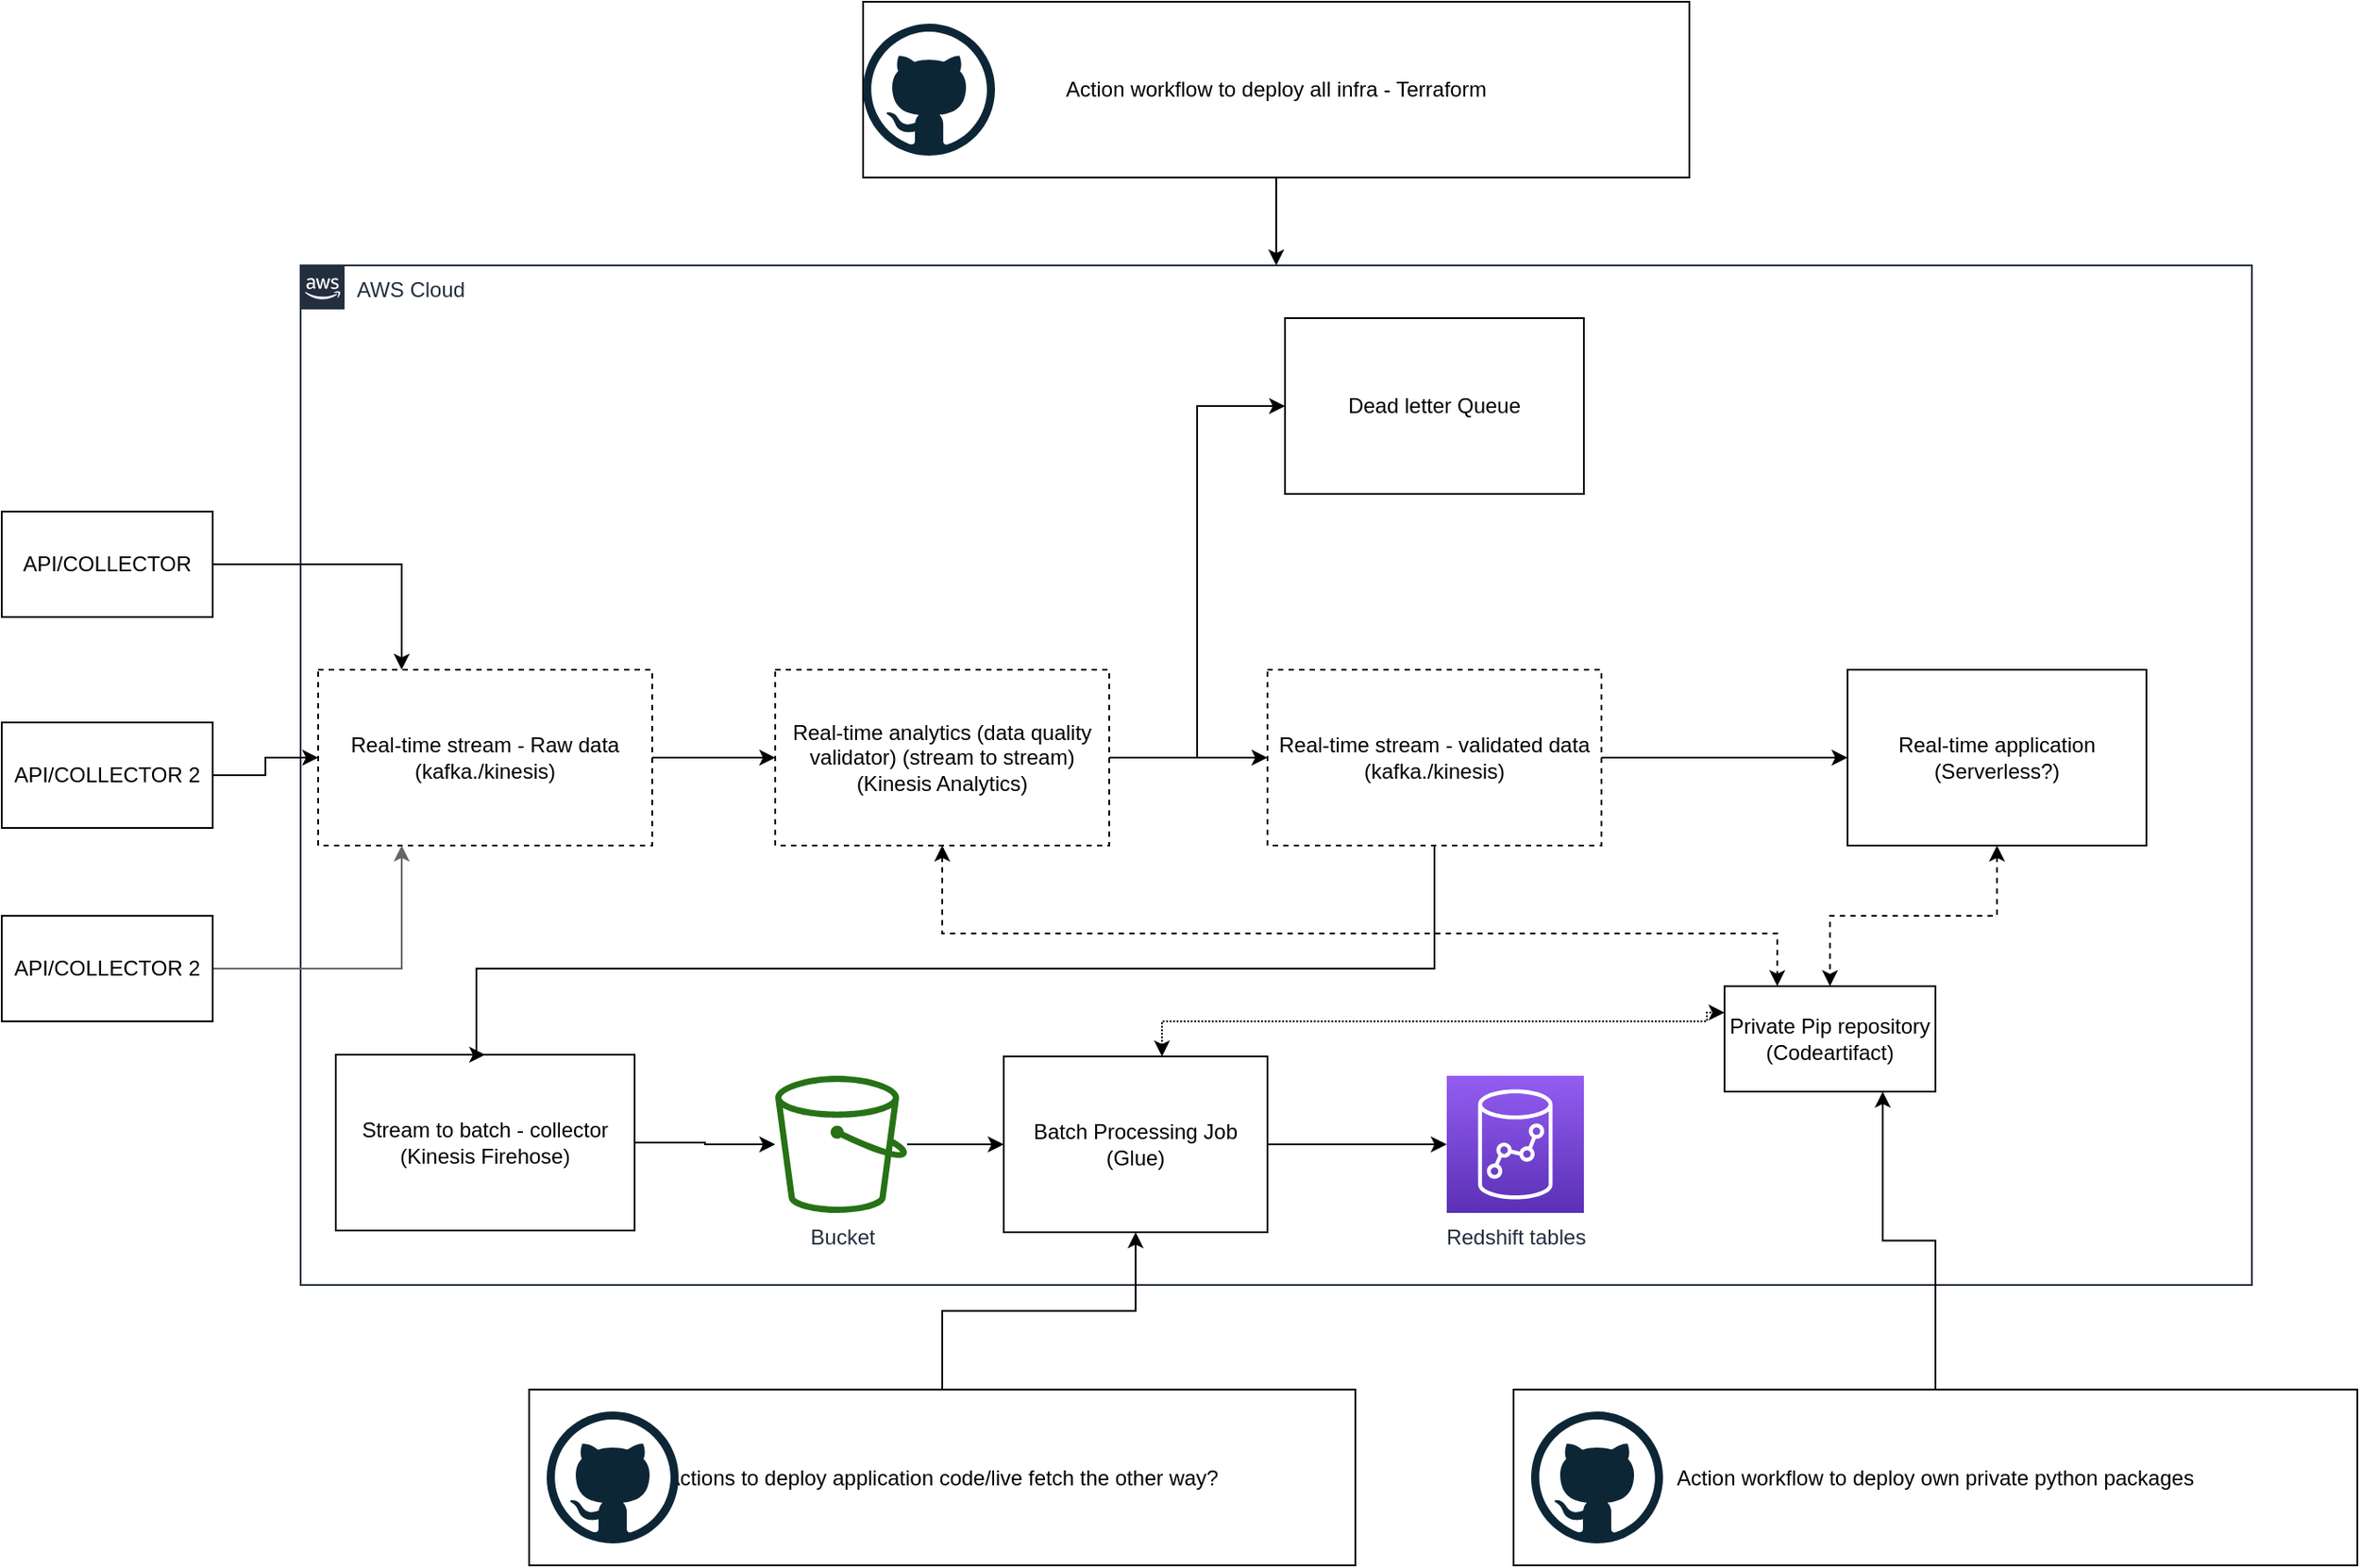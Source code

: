 <mxfile version="20.2.3" type="device"><diagram id="Ht1M8jgEwFfnCIfOTk4-" name="Page-1"><mxGraphModel dx="1574" dy="2051" grid="1" gridSize="10" guides="1" tooltips="1" connect="1" arrows="1" fold="1" page="1" pageScale="1" pageWidth="1169" pageHeight="827" math="0" shadow="0"><root><mxCell id="0"/><mxCell id="1" parent="0"/><mxCell id="UEzPUAAOIrF-is8g5C7q-74" value="AWS Cloud" style="points=[[0,0],[0.25,0],[0.5,0],[0.75,0],[1,0],[1,0.25],[1,0.5],[1,0.75],[1,1],[0.75,1],[0.5,1],[0.25,1],[0,1],[0,0.75],[0,0.5],[0,0.25]];outlineConnect=0;gradientColor=none;html=1;whiteSpace=wrap;fontSize=12;fontStyle=0;shape=mxgraph.aws4.group;grIcon=mxgraph.aws4.group_aws_cloud_alt;strokeColor=#232F3E;fillColor=none;verticalAlign=top;align=left;spacingLeft=30;fontColor=#232F3E;dashed=0;labelBackgroundColor=#ffffff;container=1;pointerEvents=0;collapsible=0;recursiveResize=0;" parent="1" vertex="1"><mxGeometry x="230" y="70" width="1110" height="580" as="geometry"/></mxCell><mxCell id="jSeHt7BtHy7dKKaQEXv3-10" style="edgeStyle=orthogonalEdgeStyle;rounded=0;orthogonalLoop=1;jettySize=auto;html=1;" edge="1" parent="UEzPUAAOIrF-is8g5C7q-74" source="UEzPUAAOIrF-is8g5C7q-107" target="jSeHt7BtHy7dKKaQEXv3-9"><mxGeometry relative="1" as="geometry"/></mxCell><mxCell id="UEzPUAAOIrF-is8g5C7q-107" value="Real-time stream - Raw data&lt;br&gt;(kafka./kinesis)" style="rounded=0;whiteSpace=wrap;html=1;labelBackgroundColor=none;fillColor=none;dashed=1;container=1;pointerEvents=0;collapsible=0;recursiveResize=0;" parent="UEzPUAAOIrF-is8g5C7q-74" vertex="1"><mxGeometry x="10" y="230" width="190" height="100" as="geometry"/></mxCell><mxCell id="jSeHt7BtHy7dKKaQEXv3-3" style="edgeStyle=orthogonalEdgeStyle;rounded=0;orthogonalLoop=1;jettySize=auto;html=1;" edge="1" parent="UEzPUAAOIrF-is8g5C7q-74" source="jSeHt7BtHy7dKKaQEXv3-2" target="UEzPUAAOIrF-is8g5C7q-98"><mxGeometry relative="1" as="geometry"/></mxCell><mxCell id="jSeHt7BtHy7dKKaQEXv3-2" value="Stream to batch - collector (Kinesis Firehose)" style="rounded=0;whiteSpace=wrap;html=1;labelBackgroundColor=none;fillColor=none;container=1;pointerEvents=0;collapsible=0;recursiveResize=0;" vertex="1" parent="UEzPUAAOIrF-is8g5C7q-74"><mxGeometry x="20" y="449" width="170" height="100" as="geometry"/></mxCell><mxCell id="jSeHt7BtHy7dKKaQEXv3-5" style="edgeStyle=orthogonalEdgeStyle;rounded=0;orthogonalLoop=1;jettySize=auto;html=1;entryX=0;entryY=0.5;entryDx=0;entryDy=0;" edge="1" parent="UEzPUAAOIrF-is8g5C7q-74" source="UEzPUAAOIrF-is8g5C7q-98" target="jSeHt7BtHy7dKKaQEXv3-4"><mxGeometry relative="1" as="geometry"/></mxCell><mxCell id="UEzPUAAOIrF-is8g5C7q-98" value="Bucket" style="outlineConnect=0;fontColor=#232F3E;gradientColor=none;fillColor=#277116;strokeColor=none;dashed=0;verticalLabelPosition=bottom;verticalAlign=top;align=center;html=1;fontSize=12;fontStyle=0;aspect=fixed;pointerEvents=1;shape=mxgraph.aws4.bucket;labelBackgroundColor=#ffffff;" parent="UEzPUAAOIrF-is8g5C7q-74" vertex="1"><mxGeometry x="270" y="461" width="75" height="78" as="geometry"/></mxCell><mxCell id="jSeHt7BtHy7dKKaQEXv3-31" style="edgeStyle=orthogonalEdgeStyle;rounded=0;orthogonalLoop=1;jettySize=auto;html=1;entryX=0;entryY=0.5;entryDx=0;entryDy=0;entryPerimeter=0;" edge="1" parent="UEzPUAAOIrF-is8g5C7q-74" source="jSeHt7BtHy7dKKaQEXv3-4" target="jSeHt7BtHy7dKKaQEXv3-8"><mxGeometry relative="1" as="geometry"/></mxCell><mxCell id="jSeHt7BtHy7dKKaQEXv3-33" style="edgeStyle=orthogonalEdgeStyle;rounded=0;orthogonalLoop=1;jettySize=auto;html=1;entryX=0;entryY=0.25;entryDx=0;entryDy=0;dashed=1;dashPattern=1 1;startArrow=classic;startFill=1;" edge="1" parent="UEzPUAAOIrF-is8g5C7q-74" source="jSeHt7BtHy7dKKaQEXv3-4" target="jSeHt7BtHy7dKKaQEXv3-30"><mxGeometry relative="1" as="geometry"><Array as="points"><mxPoint x="490" y="430"/><mxPoint x="800" y="430"/><mxPoint x="800" y="425"/></Array></mxGeometry></mxCell><mxCell id="jSeHt7BtHy7dKKaQEXv3-4" value="Batch Processing Job&lt;br&gt;(Glue)" style="rounded=0;whiteSpace=wrap;html=1;labelBackgroundColor=none;fillColor=none;container=1;pointerEvents=0;collapsible=0;recursiveResize=0;" vertex="1" parent="UEzPUAAOIrF-is8g5C7q-74"><mxGeometry x="400" y="450" width="150" height="100" as="geometry"/></mxCell><mxCell id="jSeHt7BtHy7dKKaQEXv3-8" value="Redshift tables" style="sketch=0;points=[[0,0,0],[0.25,0,0],[0.5,0,0],[0.75,0,0],[1,0,0],[0,1,0],[0.25,1,0],[0.5,1,0],[0.75,1,0],[1,1,0],[0,0.25,0],[0,0.5,0],[0,0.75,0],[1,0.25,0],[1,0.5,0],[1,0.75,0]];outlineConnect=0;fontColor=#232F3E;gradientColor=#945DF2;gradientDirection=north;fillColor=#5A30B5;strokeColor=#ffffff;dashed=0;verticalLabelPosition=bottom;verticalAlign=top;align=center;html=1;fontSize=12;fontStyle=0;aspect=fixed;shape=mxgraph.aws4.resourceIcon;resIcon=mxgraph.aws4.redshift;" vertex="1" parent="UEzPUAAOIrF-is8g5C7q-74"><mxGeometry x="652" y="461" width="78" height="78" as="geometry"/></mxCell><mxCell id="jSeHt7BtHy7dKKaQEXv3-13" style="edgeStyle=orthogonalEdgeStyle;rounded=0;orthogonalLoop=1;jettySize=auto;html=1;entryX=0;entryY=0.5;entryDx=0;entryDy=0;" edge="1" parent="UEzPUAAOIrF-is8g5C7q-74" source="jSeHt7BtHy7dKKaQEXv3-9" target="jSeHt7BtHy7dKKaQEXv3-11"><mxGeometry relative="1" as="geometry"/></mxCell><mxCell id="jSeHt7BtHy7dKKaQEXv3-15" style="edgeStyle=orthogonalEdgeStyle;rounded=0;orthogonalLoop=1;jettySize=auto;html=1;entryX=0;entryY=0.5;entryDx=0;entryDy=0;" edge="1" parent="UEzPUAAOIrF-is8g5C7q-74" source="jSeHt7BtHy7dKKaQEXv3-9" target="jSeHt7BtHy7dKKaQEXv3-14"><mxGeometry relative="1" as="geometry"/></mxCell><mxCell id="jSeHt7BtHy7dKKaQEXv3-41" style="edgeStyle=orthogonalEdgeStyle;rounded=0;orthogonalLoop=1;jettySize=auto;html=1;entryX=0.25;entryY=0;entryDx=0;entryDy=0;dashed=1;startArrow=classic;startFill=1;" edge="1" parent="UEzPUAAOIrF-is8g5C7q-74" source="jSeHt7BtHy7dKKaQEXv3-9" target="jSeHt7BtHy7dKKaQEXv3-30"><mxGeometry relative="1" as="geometry"><Array as="points"><mxPoint x="365" y="380"/><mxPoint x="840" y="380"/></Array></mxGeometry></mxCell><mxCell id="jSeHt7BtHy7dKKaQEXv3-9" value="Real-time analytics (data quality validator) (stream to stream)&lt;br&gt;(Kinesis Analytics)" style="rounded=0;whiteSpace=wrap;html=1;labelBackgroundColor=none;fillColor=none;dashed=1;container=1;pointerEvents=0;collapsible=0;recursiveResize=0;" vertex="1" parent="UEzPUAAOIrF-is8g5C7q-74"><mxGeometry x="270" y="230" width="190" height="100" as="geometry"/></mxCell><mxCell id="jSeHt7BtHy7dKKaQEXv3-11" value="Dead letter Queue" style="rounded=0;whiteSpace=wrap;html=1;labelBackgroundColor=none;fillColor=none;container=1;pointerEvents=0;collapsible=0;recursiveResize=0;" vertex="1" parent="UEzPUAAOIrF-is8g5C7q-74"><mxGeometry x="560" y="30" width="170" height="100" as="geometry"/></mxCell><mxCell id="jSeHt7BtHy7dKKaQEXv3-16" style="edgeStyle=orthogonalEdgeStyle;rounded=0;orthogonalLoop=1;jettySize=auto;html=1;entryX=0.5;entryY=0;entryDx=0;entryDy=0;" edge="1" parent="UEzPUAAOIrF-is8g5C7q-74" source="jSeHt7BtHy7dKKaQEXv3-14" target="jSeHt7BtHy7dKKaQEXv3-2"><mxGeometry relative="1" as="geometry"><Array as="points"><mxPoint x="645" y="400"/><mxPoint x="100" y="400"/><mxPoint x="100" y="449"/></Array></mxGeometry></mxCell><mxCell id="jSeHt7BtHy7dKKaQEXv3-23" style="edgeStyle=orthogonalEdgeStyle;rounded=0;orthogonalLoop=1;jettySize=auto;html=1;" edge="1" parent="UEzPUAAOIrF-is8g5C7q-74" source="jSeHt7BtHy7dKKaQEXv3-14" target="jSeHt7BtHy7dKKaQEXv3-22"><mxGeometry relative="1" as="geometry"/></mxCell><mxCell id="jSeHt7BtHy7dKKaQEXv3-14" value="Real-time stream - validated data (kafka./kinesis)" style="rounded=0;whiteSpace=wrap;html=1;labelBackgroundColor=none;fillColor=none;dashed=1;container=1;pointerEvents=0;collapsible=0;recursiveResize=0;" vertex="1" parent="UEzPUAAOIrF-is8g5C7q-74"><mxGeometry x="550" y="230" width="190" height="100" as="geometry"/></mxCell><mxCell id="jSeHt7BtHy7dKKaQEXv3-40" style="edgeStyle=orthogonalEdgeStyle;rounded=0;orthogonalLoop=1;jettySize=auto;html=1;entryX=0.5;entryY=0;entryDx=0;entryDy=0;startArrow=classic;startFill=1;dashed=1;" edge="1" parent="UEzPUAAOIrF-is8g5C7q-74" source="jSeHt7BtHy7dKKaQEXv3-22" target="jSeHt7BtHy7dKKaQEXv3-30"><mxGeometry relative="1" as="geometry"/></mxCell><mxCell id="jSeHt7BtHy7dKKaQEXv3-22" value="Real-time application&lt;br&gt;(Serverless?)" style="rounded=0;whiteSpace=wrap;html=1;labelBackgroundColor=none;fillColor=none;container=1;pointerEvents=0;collapsible=0;recursiveResize=0;" vertex="1" parent="UEzPUAAOIrF-is8g5C7q-74"><mxGeometry x="880" y="230" width="170" height="100" as="geometry"/></mxCell><mxCell id="jSeHt7BtHy7dKKaQEXv3-30" value="Private Pip repository&lt;br&gt;(Codeartifact)" style="rounded=0;whiteSpace=wrap;html=1;" vertex="1" parent="UEzPUAAOIrF-is8g5C7q-74"><mxGeometry x="810" y="410" width="120" height="60" as="geometry"/></mxCell><mxCell id="jSeHt7BtHy7dKKaQEXv3-19" style="edgeStyle=orthogonalEdgeStyle;rounded=0;orthogonalLoop=1;jettySize=auto;html=1;entryX=0.25;entryY=0;entryDx=0;entryDy=0;" edge="1" parent="1" source="jSeHt7BtHy7dKKaQEXv3-18" target="UEzPUAAOIrF-is8g5C7q-107"><mxGeometry relative="1" as="geometry"/></mxCell><mxCell id="jSeHt7BtHy7dKKaQEXv3-18" value="API/COLLECTOR" style="rounded=0;whiteSpace=wrap;html=1;" vertex="1" parent="1"><mxGeometry x="60" y="210" width="120" height="60" as="geometry"/></mxCell><mxCell id="jSeHt7BtHy7dKKaQEXv3-21" style="edgeStyle=orthogonalEdgeStyle;rounded=0;orthogonalLoop=1;jettySize=auto;html=1;" edge="1" parent="1" source="jSeHt7BtHy7dKKaQEXv3-20" target="UEzPUAAOIrF-is8g5C7q-107"><mxGeometry relative="1" as="geometry"/></mxCell><mxCell id="jSeHt7BtHy7dKKaQEXv3-20" value="API/COLLECTOR 2" style="rounded=0;whiteSpace=wrap;html=1;" vertex="1" parent="1"><mxGeometry x="60" y="330" width="120" height="60" as="geometry"/></mxCell><mxCell id="jSeHt7BtHy7dKKaQEXv3-27" style="edgeStyle=orthogonalEdgeStyle;rounded=0;orthogonalLoop=1;jettySize=auto;html=1;" edge="1" parent="1" source="jSeHt7BtHy7dKKaQEXv3-25" target="jSeHt7BtHy7dKKaQEXv3-4"><mxGeometry relative="1" as="geometry"/></mxCell><mxCell id="jSeHt7BtHy7dKKaQEXv3-25" value="Actions to deploy application code/live fetch the other way?" style="rounded=0;whiteSpace=wrap;html=1;" vertex="1" parent="1"><mxGeometry x="360" y="709.5" width="470" height="100" as="geometry"/></mxCell><mxCell id="jSeHt7BtHy7dKKaQEXv3-26" value="" style="dashed=0;outlineConnect=0;html=1;align=center;labelPosition=center;verticalLabelPosition=bottom;verticalAlign=top;shape=mxgraph.weblogos.github" vertex="1" parent="1"><mxGeometry x="370" y="722" width="75" height="75" as="geometry"/></mxCell><mxCell id="jSeHt7BtHy7dKKaQEXv3-32" style="edgeStyle=orthogonalEdgeStyle;rounded=0;orthogonalLoop=1;jettySize=auto;html=1;entryX=0.75;entryY=1;entryDx=0;entryDy=0;" edge="1" parent="1" source="jSeHt7BtHy7dKKaQEXv3-28" target="jSeHt7BtHy7dKKaQEXv3-30"><mxGeometry relative="1" as="geometry"/></mxCell><mxCell id="jSeHt7BtHy7dKKaQEXv3-28" value="Action workflow to deploy own private python packages" style="rounded=0;whiteSpace=wrap;html=1;" vertex="1" parent="1"><mxGeometry x="920" y="709.5" width="480" height="100" as="geometry"/></mxCell><mxCell id="jSeHt7BtHy7dKKaQEXv3-29" value="" style="dashed=0;outlineConnect=0;html=1;align=center;labelPosition=center;verticalLabelPosition=bottom;verticalAlign=top;shape=mxgraph.weblogos.github" vertex="1" parent="1"><mxGeometry x="930" y="722" width="75" height="75" as="geometry"/></mxCell><mxCell id="jSeHt7BtHy7dKKaQEXv3-34" value="Action workflow to deploy all infra - Terraform" style="rounded=0;whiteSpace=wrap;html=1;" vertex="1" parent="1"><mxGeometry x="550" y="-80" width="470" height="100" as="geometry"/></mxCell><mxCell id="jSeHt7BtHy7dKKaQEXv3-36" style="edgeStyle=orthogonalEdgeStyle;rounded=0;orthogonalLoop=1;jettySize=auto;html=1;entryX=0.5;entryY=0;entryDx=0;entryDy=0;exitX=0.5;exitY=1;exitDx=0;exitDy=0;" edge="1" parent="1" source="jSeHt7BtHy7dKKaQEXv3-34" target="UEzPUAAOIrF-is8g5C7q-74"><mxGeometry relative="1" as="geometry"><mxPoint x="190" y="250" as="sourcePoint"/><mxPoint x="297.5" y="310" as="targetPoint"/></mxGeometry></mxCell><mxCell id="jSeHt7BtHy7dKKaQEXv3-37" value="" style="dashed=0;outlineConnect=0;html=1;align=center;labelPosition=center;verticalLabelPosition=bottom;verticalAlign=top;shape=mxgraph.weblogos.github" vertex="1" parent="1"><mxGeometry x="550" y="-67.5" width="75" height="75" as="geometry"/></mxCell><mxCell id="jSeHt7BtHy7dKKaQEXv3-39" style="edgeStyle=orthogonalEdgeStyle;rounded=0;orthogonalLoop=1;jettySize=auto;html=1;entryX=0.25;entryY=1;entryDx=0;entryDy=0;startArrow=none;startFill=0;fillColor=#f5f5f5;strokeColor=#666666;" edge="1" parent="1" source="jSeHt7BtHy7dKKaQEXv3-38" target="UEzPUAAOIrF-is8g5C7q-107"><mxGeometry relative="1" as="geometry"/></mxCell><mxCell id="jSeHt7BtHy7dKKaQEXv3-38" value="API/COLLECTOR 2" style="rounded=0;whiteSpace=wrap;html=1;" vertex="1" parent="1"><mxGeometry x="60" y="440" width="120" height="60" as="geometry"/></mxCell></root></mxGraphModel></diagram></mxfile>